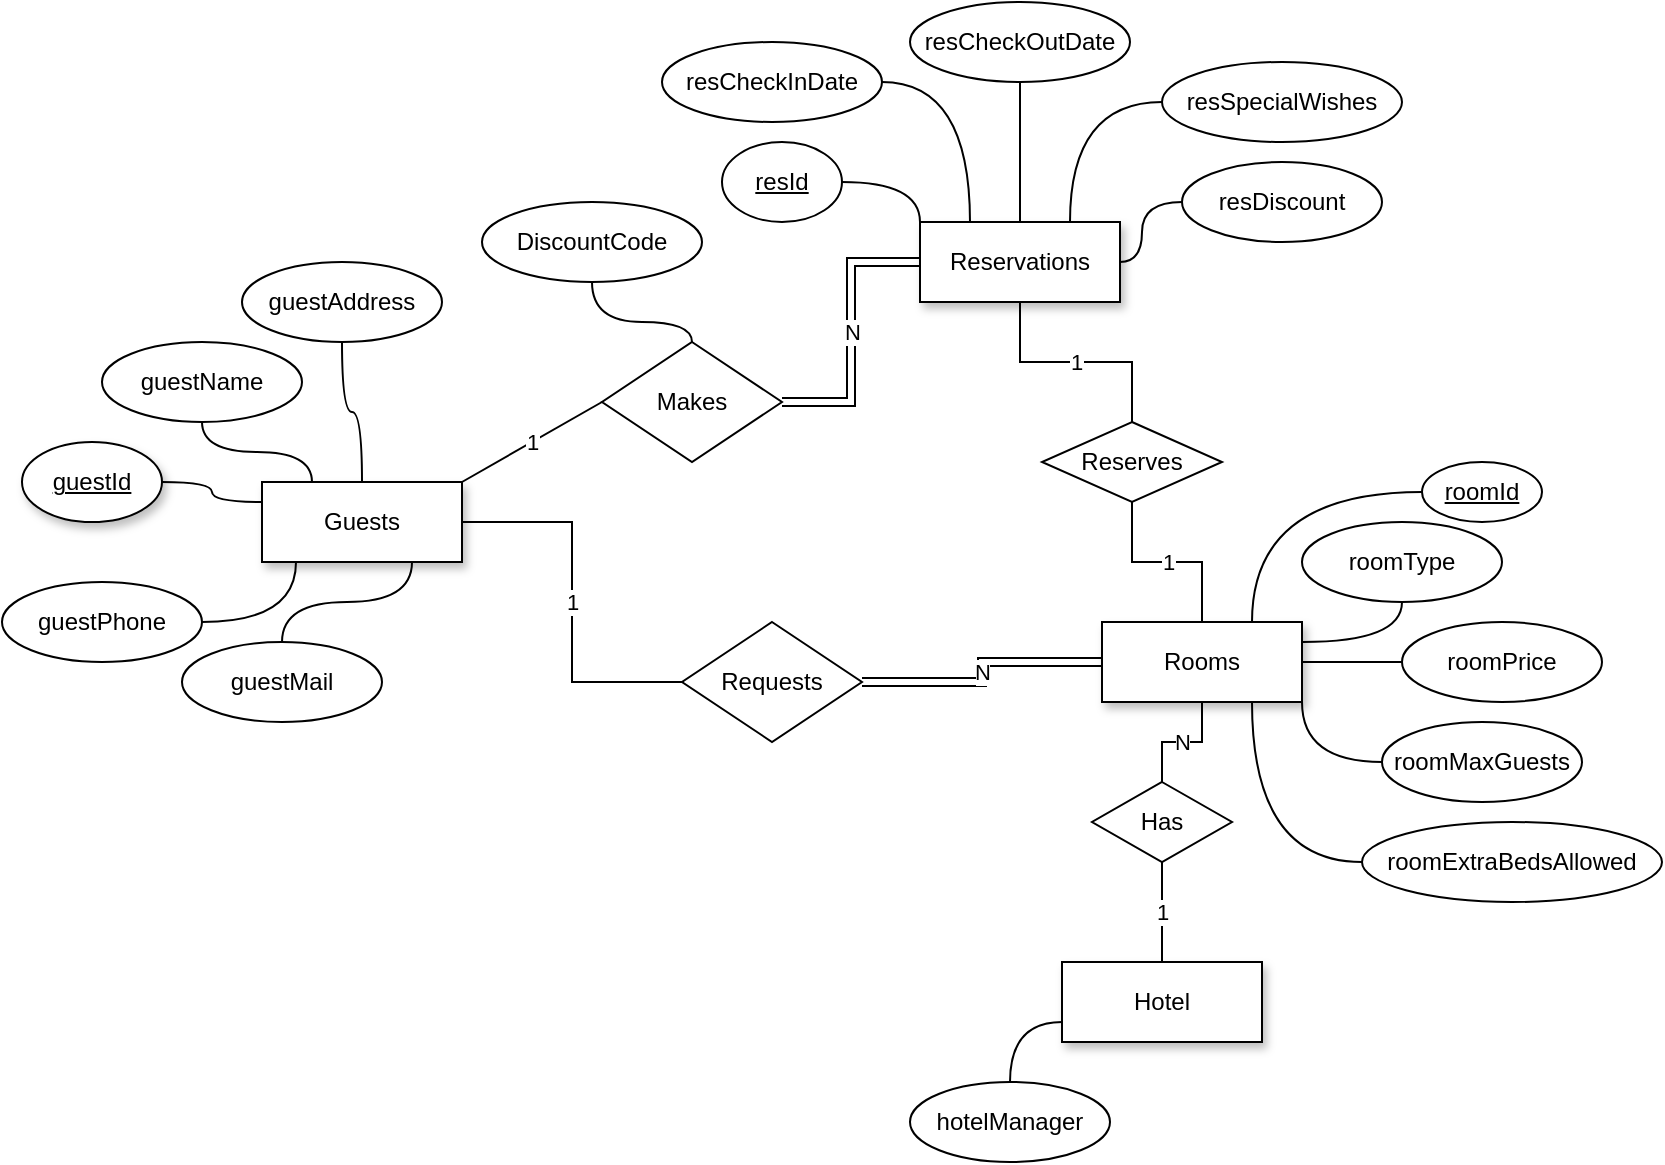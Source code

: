 <mxfile version="14.2.7" type="google"><diagram id="7fdCfJAV7iH15KEzT1oi" name="Page-1"><mxGraphModel dx="896" dy="657" grid="1" gridSize="10" guides="1" tooltips="1" connect="1" arrows="1" fold="1" page="1" pageScale="1" pageWidth="1169" pageHeight="827" background="none" math="0" shadow="0"><root><mxCell id="0"/><mxCell id="1" parent="0"/><mxCell id="wbLwcz1emQOn3v2CF6AV-50" value="1" style="edgeStyle=orthogonalEdgeStyle;rounded=0;orthogonalLoop=1;jettySize=auto;html=1;entryX=0;entryY=0.5;entryDx=0;entryDy=0;endArrow=none;endFill=0;strokeColor=#000000;" parent="1" source="wbLwcz1emQOn3v2CF6AV-1" target="wbLwcz1emQOn3v2CF6AV-43" edge="1"><mxGeometry relative="1" as="geometry"><mxPoint as="offset"/></mxGeometry></mxCell><mxCell id="wbLwcz1emQOn3v2CF6AV-1" value="Guests" style="whiteSpace=wrap;html=1;align=center;shadow=1;" parent="1" vertex="1"><mxGeometry x="300" y="340" width="100" height="40" as="geometry"/></mxCell><mxCell id="wbLwcz1emQOn3v2CF6AV-2" value="guestName" style="ellipse;whiteSpace=wrap;html=1;align=center;" parent="1" vertex="1"><mxGeometry x="220" y="270" width="100" height="40" as="geometry"/></mxCell><mxCell id="wbLwcz1emQOn3v2CF6AV-3" value="" style="endArrow=none;html=1;rounded=0;exitX=0.25;exitY=0;exitDx=0;exitDy=0;entryX=0.5;entryY=1;entryDx=0;entryDy=0;edgeStyle=orthogonalEdgeStyle;curved=1;" parent="1" source="wbLwcz1emQOn3v2CF6AV-1" target="wbLwcz1emQOn3v2CF6AV-2" edge="1"><mxGeometry relative="1" as="geometry"><mxPoint x="510" y="490" as="sourcePoint"/><mxPoint x="320" y="280" as="targetPoint"/></mxGeometry></mxCell><mxCell id="wbLwcz1emQOn3v2CF6AV-5" style="edgeStyle=orthogonalEdgeStyle;rounded=0;orthogonalLoop=1;jettySize=auto;html=1;endArrow=none;endFill=0;curved=1;" parent="1" source="wbLwcz1emQOn3v2CF6AV-4" target="wbLwcz1emQOn3v2CF6AV-1" edge="1"><mxGeometry relative="1" as="geometry"/></mxCell><mxCell id="wbLwcz1emQOn3v2CF6AV-4" value="guestAddress" style="ellipse;whiteSpace=wrap;html=1;align=center;" parent="1" vertex="1"><mxGeometry x="290" y="230" width="100" height="40" as="geometry"/></mxCell><mxCell id="wbLwcz1emQOn3v2CF6AV-10" style="edgeStyle=orthogonalEdgeStyle;rounded=0;orthogonalLoop=1;jettySize=auto;html=1;entryX=0.17;entryY=1;entryDx=0;entryDy=0;entryPerimeter=0;endArrow=none;endFill=0;curved=1;" parent="1" source="wbLwcz1emQOn3v2CF6AV-7" target="wbLwcz1emQOn3v2CF6AV-1" edge="1"><mxGeometry relative="1" as="geometry"/></mxCell><mxCell id="wbLwcz1emQOn3v2CF6AV-7" value="guestPhone" style="ellipse;whiteSpace=wrap;html=1;align=center;" parent="1" vertex="1"><mxGeometry x="170" y="390" width="100" height="40" as="geometry"/></mxCell><mxCell id="wbLwcz1emQOn3v2CF6AV-9" style="edgeStyle=orthogonalEdgeStyle;rounded=0;orthogonalLoop=1;jettySize=auto;html=1;entryX=0.75;entryY=1;entryDx=0;entryDy=0;endArrow=none;endFill=0;curved=1;" parent="1" source="wbLwcz1emQOn3v2CF6AV-8" target="wbLwcz1emQOn3v2CF6AV-1" edge="1"><mxGeometry relative="1" as="geometry"/></mxCell><mxCell id="wbLwcz1emQOn3v2CF6AV-8" value="guestMail" style="ellipse;whiteSpace=wrap;html=1;align=center;" parent="1" vertex="1"><mxGeometry x="260" y="420" width="100" height="40" as="geometry"/></mxCell><mxCell id="wbLwcz1emQOn3v2CF6AV-11" value="Hotel" style="whiteSpace=wrap;html=1;align=center;shadow=1;" parent="1" vertex="1"><mxGeometry x="700" y="580" width="100" height="40" as="geometry"/></mxCell><mxCell id="wbLwcz1emQOn3v2CF6AV-14" style="edgeStyle=orthogonalEdgeStyle;rounded=0;orthogonalLoop=1;jettySize=auto;html=1;entryX=0;entryY=0.75;entryDx=0;entryDy=0;endArrow=none;endFill=0;curved=1;" parent="1" source="wbLwcz1emQOn3v2CF6AV-12" target="wbLwcz1emQOn3v2CF6AV-11" edge="1"><mxGeometry relative="1" as="geometry"/></mxCell><mxCell id="wbLwcz1emQOn3v2CF6AV-12" value="hotelManager" style="ellipse;whiteSpace=wrap;html=1;align=center;" parent="1" vertex="1"><mxGeometry x="624" y="640" width="100" height="40" as="geometry"/></mxCell><mxCell id="wbLwcz1emQOn3v2CF6AV-53" value="N" style="edgeStyle=orthogonalEdgeStyle;rounded=0;orthogonalLoop=1;jettySize=auto;html=1;endArrow=none;endFill=0;strokeColor=#000000;" parent="1" source="wbLwcz1emQOn3v2CF6AV-15" target="wbLwcz1emQOn3v2CF6AV-29" edge="1"><mxGeometry relative="1" as="geometry"/></mxCell><mxCell id="wbLwcz1emQOn3v2CF6AV-15" value="Rooms" style="whiteSpace=wrap;html=1;align=center;shadow=1;" parent="1" vertex="1"><mxGeometry x="720" y="410" width="100" height="40" as="geometry"/></mxCell><mxCell id="wbLwcz1emQOn3v2CF6AV-21" style="edgeStyle=orthogonalEdgeStyle;rounded=0;orthogonalLoop=1;jettySize=auto;html=1;entryX=0;entryY=0.25;entryDx=0;entryDy=0;endArrow=none;endFill=0;curved=1;" parent="1" source="wbLwcz1emQOn3v2CF6AV-20" target="wbLwcz1emQOn3v2CF6AV-1" edge="1"><mxGeometry relative="1" as="geometry"/></mxCell><mxCell id="wbLwcz1emQOn3v2CF6AV-20" value="guestId" style="ellipse;whiteSpace=wrap;html=1;align=center;fontStyle=4;shadow=1;" parent="1" vertex="1"><mxGeometry x="180" y="320" width="70" height="40" as="geometry"/></mxCell><mxCell id="wbLwcz1emQOn3v2CF6AV-49" value="N" style="edgeStyle=orthogonalEdgeStyle;rounded=0;orthogonalLoop=1;jettySize=auto;html=1;entryX=0;entryY=0.5;entryDx=0;entryDy=0;endArrow=none;endFill=0;strokeColor=#000000;shape=link;" parent="1" source="wbLwcz1emQOn3v2CF6AV-22" target="wbLwcz1emQOn3v2CF6AV-32" edge="1"><mxGeometry relative="1" as="geometry"/></mxCell><mxCell id="wbLwcz1emQOn3v2CF6AV-22" value="Makes" style="shape=rhombus;perimeter=rhombusPerimeter;whiteSpace=wrap;html=1;align=center;shadow=0;" parent="1" vertex="1"><mxGeometry x="470" y="270" width="90" height="60" as="geometry"/></mxCell><mxCell id="wbLwcz1emQOn3v2CF6AV-24" value="1" style="endArrow=none;html=1;rounded=0;exitX=0;exitY=0.5;exitDx=0;exitDy=0;entryX=1;entryY=0;entryDx=0;entryDy=0;" parent="1" source="wbLwcz1emQOn3v2CF6AV-22" target="wbLwcz1emQOn3v2CF6AV-1" edge="1"><mxGeometry relative="1" as="geometry"><mxPoint x="510" y="440" as="sourcePoint"/><mxPoint x="410" y="360" as="targetPoint"/><Array as="points"/></mxGeometry></mxCell><mxCell id="wbLwcz1emQOn3v2CF6AV-54" value="1" style="edgeStyle=orthogonalEdgeStyle;rounded=0;orthogonalLoop=1;jettySize=auto;html=1;endArrow=none;endFill=0;strokeColor=#000000;" parent="1" source="wbLwcz1emQOn3v2CF6AV-29" target="wbLwcz1emQOn3v2CF6AV-11" edge="1"><mxGeometry relative="1" as="geometry"/></mxCell><mxCell id="wbLwcz1emQOn3v2CF6AV-29" value="Has" style="shape=rhombus;perimeter=rhombusPerimeter;whiteSpace=wrap;html=1;align=center;shadow=0;sketch=0;rounded=0;" parent="1" vertex="1"><mxGeometry x="715" y="490" width="70" height="40" as="geometry"/></mxCell><mxCell id="wbLwcz1emQOn3v2CF6AV-47" value="1" style="edgeStyle=orthogonalEdgeStyle;rounded=0;orthogonalLoop=1;jettySize=auto;html=1;endArrow=none;endFill=0;strokeColor=#000000;" parent="1" source="wbLwcz1emQOn3v2CF6AV-32" target="wbLwcz1emQOn3v2CF6AV-42" edge="1"><mxGeometry relative="1" as="geometry"/></mxCell><mxCell id="wbLwcz1emQOn3v2CF6AV-32" value="Reservations" style="whiteSpace=wrap;html=1;align=center;shadow=1;" parent="1" vertex="1"><mxGeometry x="629" y="210" width="100" height="40" as="geometry"/></mxCell><mxCell id="wbLwcz1emQOn3v2CF6AV-59" style="edgeStyle=orthogonalEdgeStyle;rounded=0;orthogonalLoop=1;jettySize=auto;html=1;exitX=1;exitY=0.5;exitDx=0;exitDy=0;entryX=0.25;entryY=0;entryDx=0;entryDy=0;endArrow=none;endFill=0;strokeColor=#000000;curved=1;" parent="1" source="wbLwcz1emQOn3v2CF6AV-34" target="wbLwcz1emQOn3v2CF6AV-32" edge="1"><mxGeometry relative="1" as="geometry"/></mxCell><mxCell id="wbLwcz1emQOn3v2CF6AV-34" value="resCheckInDate" style="ellipse;whiteSpace=wrap;html=1;align=center;shadow=0;" parent="1" vertex="1"><mxGeometry x="500" y="120" width="110" height="40" as="geometry"/></mxCell><mxCell id="wbLwcz1emQOn3v2CF6AV-60" style="edgeStyle=orthogonalEdgeStyle;rounded=0;orthogonalLoop=1;jettySize=auto;html=1;endArrow=none;endFill=0;strokeColor=#000000;curved=1;" parent="1" source="wbLwcz1emQOn3v2CF6AV-35" target="wbLwcz1emQOn3v2CF6AV-32" edge="1"><mxGeometry relative="1" as="geometry"/></mxCell><mxCell id="wbLwcz1emQOn3v2CF6AV-35" value="resCheckOutDate" style="ellipse;whiteSpace=wrap;html=1;align=center;shadow=0;" parent="1" vertex="1"><mxGeometry x="624" y="100" width="110" height="40" as="geometry"/></mxCell><mxCell id="wbLwcz1emQOn3v2CF6AV-67" style="edgeStyle=orthogonalEdgeStyle;rounded=0;orthogonalLoop=1;jettySize=auto;html=1;entryX=0;entryY=0;entryDx=0;entryDy=0;endArrow=none;endFill=0;strokeColor=#000000;curved=1;" parent="1" source="wbLwcz1emQOn3v2CF6AV-37" target="wbLwcz1emQOn3v2CF6AV-32" edge="1"><mxGeometry relative="1" as="geometry"/></mxCell><mxCell id="wbLwcz1emQOn3v2CF6AV-37" value="resId" style="ellipse;whiteSpace=wrap;html=1;align=center;fontStyle=4;shadow=0;" parent="1" vertex="1"><mxGeometry x="530" y="170" width="60" height="40" as="geometry"/></mxCell><mxCell id="wbLwcz1emQOn3v2CF6AV-63" style="edgeStyle=orthogonalEdgeStyle;rounded=0;orthogonalLoop=1;jettySize=auto;html=1;entryX=0.75;entryY=0;entryDx=0;entryDy=0;endArrow=none;endFill=0;strokeColor=#000000;curved=1;" parent="1" source="wbLwcz1emQOn3v2CF6AV-38" target="wbLwcz1emQOn3v2CF6AV-32" edge="1"><mxGeometry relative="1" as="geometry"/></mxCell><mxCell id="wbLwcz1emQOn3v2CF6AV-38" value="resSpecialWishes" style="ellipse;whiteSpace=wrap;html=1;align=center;shadow=0;" parent="1" vertex="1"><mxGeometry x="750" y="130" width="120" height="40" as="geometry"/></mxCell><mxCell id="wbLwcz1emQOn3v2CF6AV-70" style="edgeStyle=orthogonalEdgeStyle;curved=1;rounded=0;orthogonalLoop=1;jettySize=auto;html=1;endArrow=none;endFill=0;strokeColor=#000000;" parent="1" source="wbLwcz1emQOn3v2CF6AV-40" target="wbLwcz1emQOn3v2CF6AV-32" edge="1"><mxGeometry relative="1" as="geometry"/></mxCell><mxCell id="wbLwcz1emQOn3v2CF6AV-40" value="resDiscount" style="ellipse;whiteSpace=wrap;html=1;align=center;shadow=0;" parent="1" vertex="1"><mxGeometry x="760" y="180" width="100" height="40" as="geometry"/></mxCell><mxCell id="wbLwcz1emQOn3v2CF6AV-65" style="edgeStyle=orthogonalEdgeStyle;rounded=0;orthogonalLoop=1;jettySize=auto;html=1;exitX=0.5;exitY=1;exitDx=0;exitDy=0;endArrow=none;endFill=0;strokeColor=#000000;curved=1;" parent="1" source="wbLwcz1emQOn3v2CF6AV-41" target="wbLwcz1emQOn3v2CF6AV-22" edge="1"><mxGeometry relative="1" as="geometry"/></mxCell><mxCell id="wbLwcz1emQOn3v2CF6AV-41" value="DiscountCode" style="ellipse;whiteSpace=wrap;html=1;align=center;shadow=0;" parent="1" vertex="1"><mxGeometry x="410" y="200" width="110" height="40" as="geometry"/></mxCell><mxCell id="wbLwcz1emQOn3v2CF6AV-48" value="1" style="edgeStyle=orthogonalEdgeStyle;rounded=0;orthogonalLoop=1;jettySize=auto;html=1;endArrow=none;endFill=0;strokeColor=#000000;" parent="1" source="wbLwcz1emQOn3v2CF6AV-42" target="wbLwcz1emQOn3v2CF6AV-15" edge="1"><mxGeometry relative="1" as="geometry"/></mxCell><mxCell id="wbLwcz1emQOn3v2CF6AV-42" value="Reserves" style="shape=rhombus;perimeter=rhombusPerimeter;whiteSpace=wrap;html=1;align=center;shadow=0;" parent="1" vertex="1"><mxGeometry x="690" y="310" width="90" height="40" as="geometry"/></mxCell><mxCell id="wbLwcz1emQOn3v2CF6AV-52" value="N" style="edgeStyle=orthogonalEdgeStyle;rounded=0;orthogonalLoop=1;jettySize=auto;html=1;endArrow=none;endFill=0;strokeColor=#000000;shape=link;" parent="1" source="wbLwcz1emQOn3v2CF6AV-43" target="wbLwcz1emQOn3v2CF6AV-15" edge="1"><mxGeometry relative="1" as="geometry"/></mxCell><mxCell id="wbLwcz1emQOn3v2CF6AV-43" value="Requests" style="shape=rhombus;perimeter=rhombusPerimeter;whiteSpace=wrap;html=1;align=center;shadow=0;" parent="1" vertex="1"><mxGeometry x="510" y="410" width="90" height="60" as="geometry"/></mxCell><mxCell id="wbLwcz1emQOn3v2CF6AV-68" style="edgeStyle=orthogonalEdgeStyle;rounded=0;orthogonalLoop=1;jettySize=auto;html=1;exitX=0;exitY=0.5;exitDx=0;exitDy=0;entryX=0.75;entryY=0;entryDx=0;entryDy=0;endArrow=none;endFill=0;strokeColor=#000000;curved=1;" parent="1" source="wbLwcz1emQOn3v2CF6AV-56" target="wbLwcz1emQOn3v2CF6AV-15" edge="1"><mxGeometry relative="1" as="geometry"/></mxCell><mxCell id="wbLwcz1emQOn3v2CF6AV-56" value="roomId" style="ellipse;whiteSpace=wrap;html=1;align=center;fontStyle=4;shadow=0;" parent="1" vertex="1"><mxGeometry x="880" y="330" width="60" height="30" as="geometry"/></mxCell><mxCell id="wbLwcz1emQOn3v2CF6AV-72" style="edgeStyle=orthogonalEdgeStyle;curved=1;rounded=0;orthogonalLoop=1;jettySize=auto;html=1;endArrow=none;endFill=0;strokeColor=#000000;" parent="1" source="wbLwcz1emQOn3v2CF6AV-57" edge="1"><mxGeometry relative="1" as="geometry"><mxPoint x="820" y="420" as="targetPoint"/></mxGeometry></mxCell><mxCell id="wbLwcz1emQOn3v2CF6AV-57" value="roomType" style="ellipse;whiteSpace=wrap;html=1;align=center;shadow=0;" parent="1" vertex="1"><mxGeometry x="820" y="360" width="100" height="40" as="geometry"/></mxCell><mxCell id="wbLwcz1emQOn3v2CF6AV-74" style="edgeStyle=orthogonalEdgeStyle;curved=1;rounded=0;orthogonalLoop=1;jettySize=auto;html=1;endArrow=none;endFill=0;strokeColor=#000000;" parent="1" source="wbLwcz1emQOn3v2CF6AV-73" target="wbLwcz1emQOn3v2CF6AV-15" edge="1"><mxGeometry relative="1" as="geometry"/></mxCell><mxCell id="wbLwcz1emQOn3v2CF6AV-73" value="roomPrice" style="ellipse;whiteSpace=wrap;html=1;align=center;rounded=0;shadow=0;sketch=0;" parent="1" vertex="1"><mxGeometry x="870" y="410" width="100" height="40" as="geometry"/></mxCell><mxCell id="qt6rPNBq7Id-jsdRGywm-2" style="edgeStyle=orthogonalEdgeStyle;curved=1;rounded=0;orthogonalLoop=1;jettySize=auto;html=1;entryX=1;entryY=1;entryDx=0;entryDy=0;endArrow=none;endFill=0;strokeColor=#000000;" edge="1" parent="1" source="qt6rPNBq7Id-jsdRGywm-1" target="wbLwcz1emQOn3v2CF6AV-15"><mxGeometry relative="1" as="geometry"/></mxCell><mxCell id="qt6rPNBq7Id-jsdRGywm-1" value="roomMaxGuests" style="ellipse;whiteSpace=wrap;html=1;align=center;rounded=0;shadow=0;sketch=0;" vertex="1" parent="1"><mxGeometry x="860" y="460" width="100" height="40" as="geometry"/></mxCell><mxCell id="qt6rPNBq7Id-jsdRGywm-4" style="edgeStyle=orthogonalEdgeStyle;curved=1;rounded=0;orthogonalLoop=1;jettySize=auto;html=1;entryX=0.75;entryY=1;entryDx=0;entryDy=0;endArrow=none;endFill=0;strokeColor=#000000;" edge="1" parent="1" source="qt6rPNBq7Id-jsdRGywm-3" target="wbLwcz1emQOn3v2CF6AV-15"><mxGeometry relative="1" as="geometry"/></mxCell><mxCell id="qt6rPNBq7Id-jsdRGywm-3" value="roomExtraBedsAllowed" style="ellipse;whiteSpace=wrap;html=1;align=center;rounded=0;shadow=0;sketch=0;" vertex="1" parent="1"><mxGeometry x="850" y="510" width="150" height="40" as="geometry"/></mxCell></root></mxGraphModel></diagram></mxfile>
